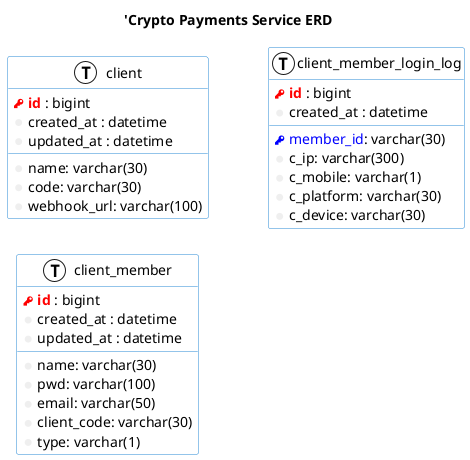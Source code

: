 @startuml
!define primary_key(x) <b><color:red><&key> x</color></b>
!define foreign_key(x) <color:blue><&key> x</color>
!define column(x) <color:#efefef><&media-record></color> x
!define table(x) entity x << (T, white) >>

left to right direction
skinparam roundcorner 5
skinparam shadowing false
skinparam handwritten false
skinparam class {
    BackgroundColor white
    ArrowColor #2688d4
    BorderColor #2688d4
}

title 'Crypto Payments Service ERD


table( client ) {
    primary_key( id ) : bigint
    column( name ): varchar(30)
    column( code ): varchar(30)
    column( webhook_url ): varchar(100)
    column( created_at ) : datetime
    column( updated_at ) : datetime
}

table( client_member ) {
    primary_key( id ) : bigint
    column( name ): varchar(30)
    column( pwd ): varchar(100)
    column( email ): varchar(50)
    column( client_code ): varchar(30)
    column( type): varchar(1)
    column( created_at ) : datetime
    column( updated_at ) : datetime
}

table( client_member_login_log ) {
    primary_key( id ) : bigint
    foreign_key( member_id ): varchar(30)
    column( c_ip ): varchar(300)
    column( c_mobile ): varchar(1)
    column( c_platform ): varchar(30)
    column( c_device ): varchar(30)
    column( created_at ) : datetime
}

@enduml
